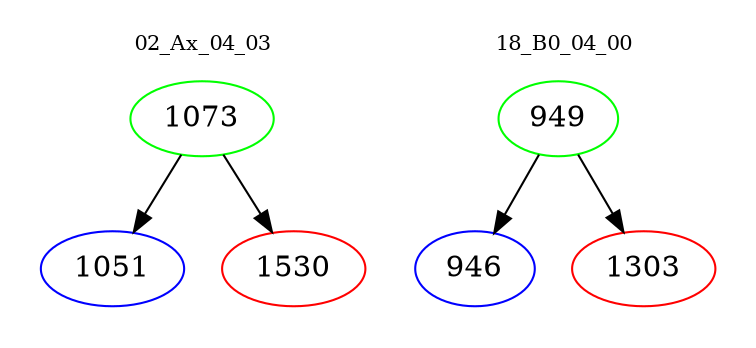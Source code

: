 digraph{
subgraph cluster_0 {
color = white
label = "02_Ax_04_03";
fontsize=10;
T0_1073 [label="1073", color="green"]
T0_1073 -> T0_1051 [color="black"]
T0_1051 [label="1051", color="blue"]
T0_1073 -> T0_1530 [color="black"]
T0_1530 [label="1530", color="red"]
}
subgraph cluster_1 {
color = white
label = "18_B0_04_00";
fontsize=10;
T1_949 [label="949", color="green"]
T1_949 -> T1_946 [color="black"]
T1_946 [label="946", color="blue"]
T1_949 -> T1_1303 [color="black"]
T1_1303 [label="1303", color="red"]
}
}
